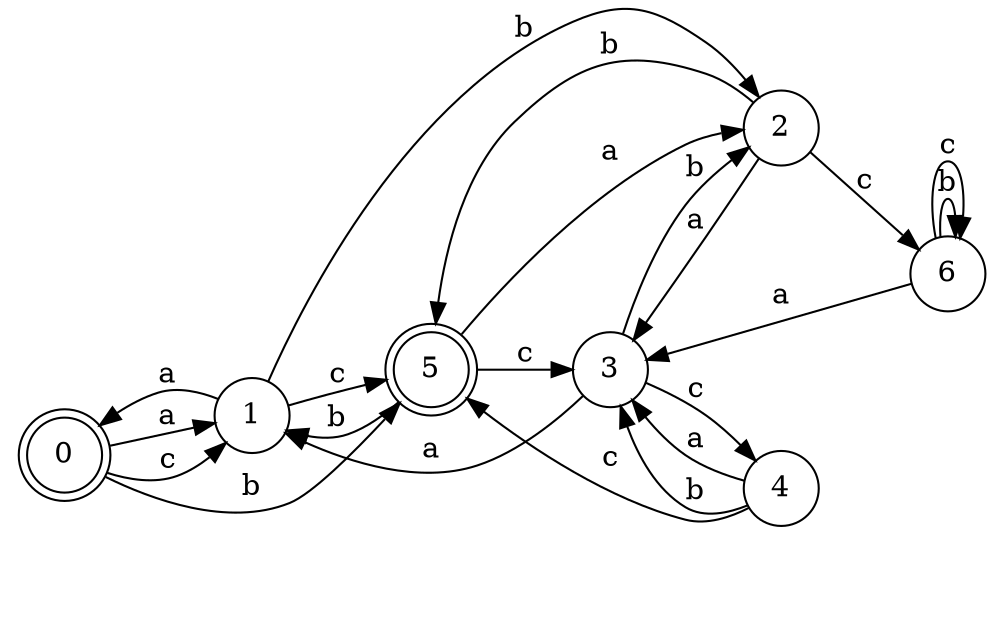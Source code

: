 digraph n6_1 {
__start0 [label="" shape="none"];

rankdir=LR;
size="8,5";

s0 [style="rounded,filled", color="black", fillcolor="white" shape="doublecircle", label="0"];
s1 [style="filled", color="black", fillcolor="white" shape="circle", label="1"];
s2 [style="filled", color="black", fillcolor="white" shape="circle", label="2"];
s3 [style="filled", color="black", fillcolor="white" shape="circle", label="3"];
s4 [style="filled", color="black", fillcolor="white" shape="circle", label="4"];
s5 [style="rounded,filled", color="black", fillcolor="white" shape="doublecircle", label="5"];
s6 [style="filled", color="black", fillcolor="white" shape="circle", label="6"];
s0 -> s1 [label="a"];
s0 -> s5 [label="b"];
s0 -> s1 [label="c"];
s1 -> s0 [label="a"];
s1 -> s2 [label="b"];
s1 -> s5 [label="c"];
s2 -> s3 [label="a"];
s2 -> s5 [label="b"];
s2 -> s6 [label="c"];
s3 -> s1 [label="a"];
s3 -> s2 [label="b"];
s3 -> s4 [label="c"];
s4 -> s3 [label="a"];
s4 -> s3 [label="b"];
s4 -> s5 [label="c"];
s5 -> s2 [label="a"];
s5 -> s1 [label="b"];
s5 -> s3 [label="c"];
s6 -> s3 [label="a"];
s6 -> s6 [label="b"];
s6 -> s6 [label="c"];

}